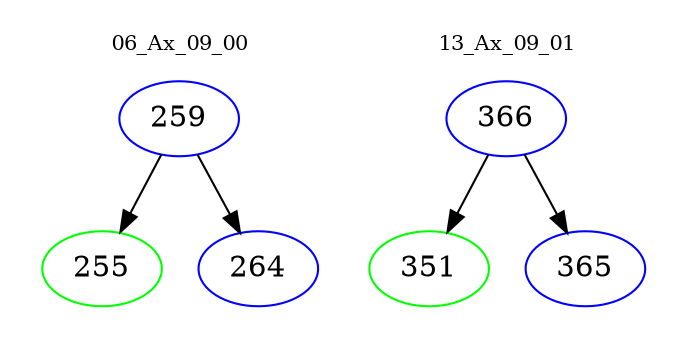 digraph{
subgraph cluster_0 {
color = white
label = "06_Ax_09_00";
fontsize=10;
T0_259 [label="259", color="blue"]
T0_259 -> T0_255 [color="black"]
T0_255 [label="255", color="green"]
T0_259 -> T0_264 [color="black"]
T0_264 [label="264", color="blue"]
}
subgraph cluster_1 {
color = white
label = "13_Ax_09_01";
fontsize=10;
T1_366 [label="366", color="blue"]
T1_366 -> T1_351 [color="black"]
T1_351 [label="351", color="green"]
T1_366 -> T1_365 [color="black"]
T1_365 [label="365", color="blue"]
}
}
